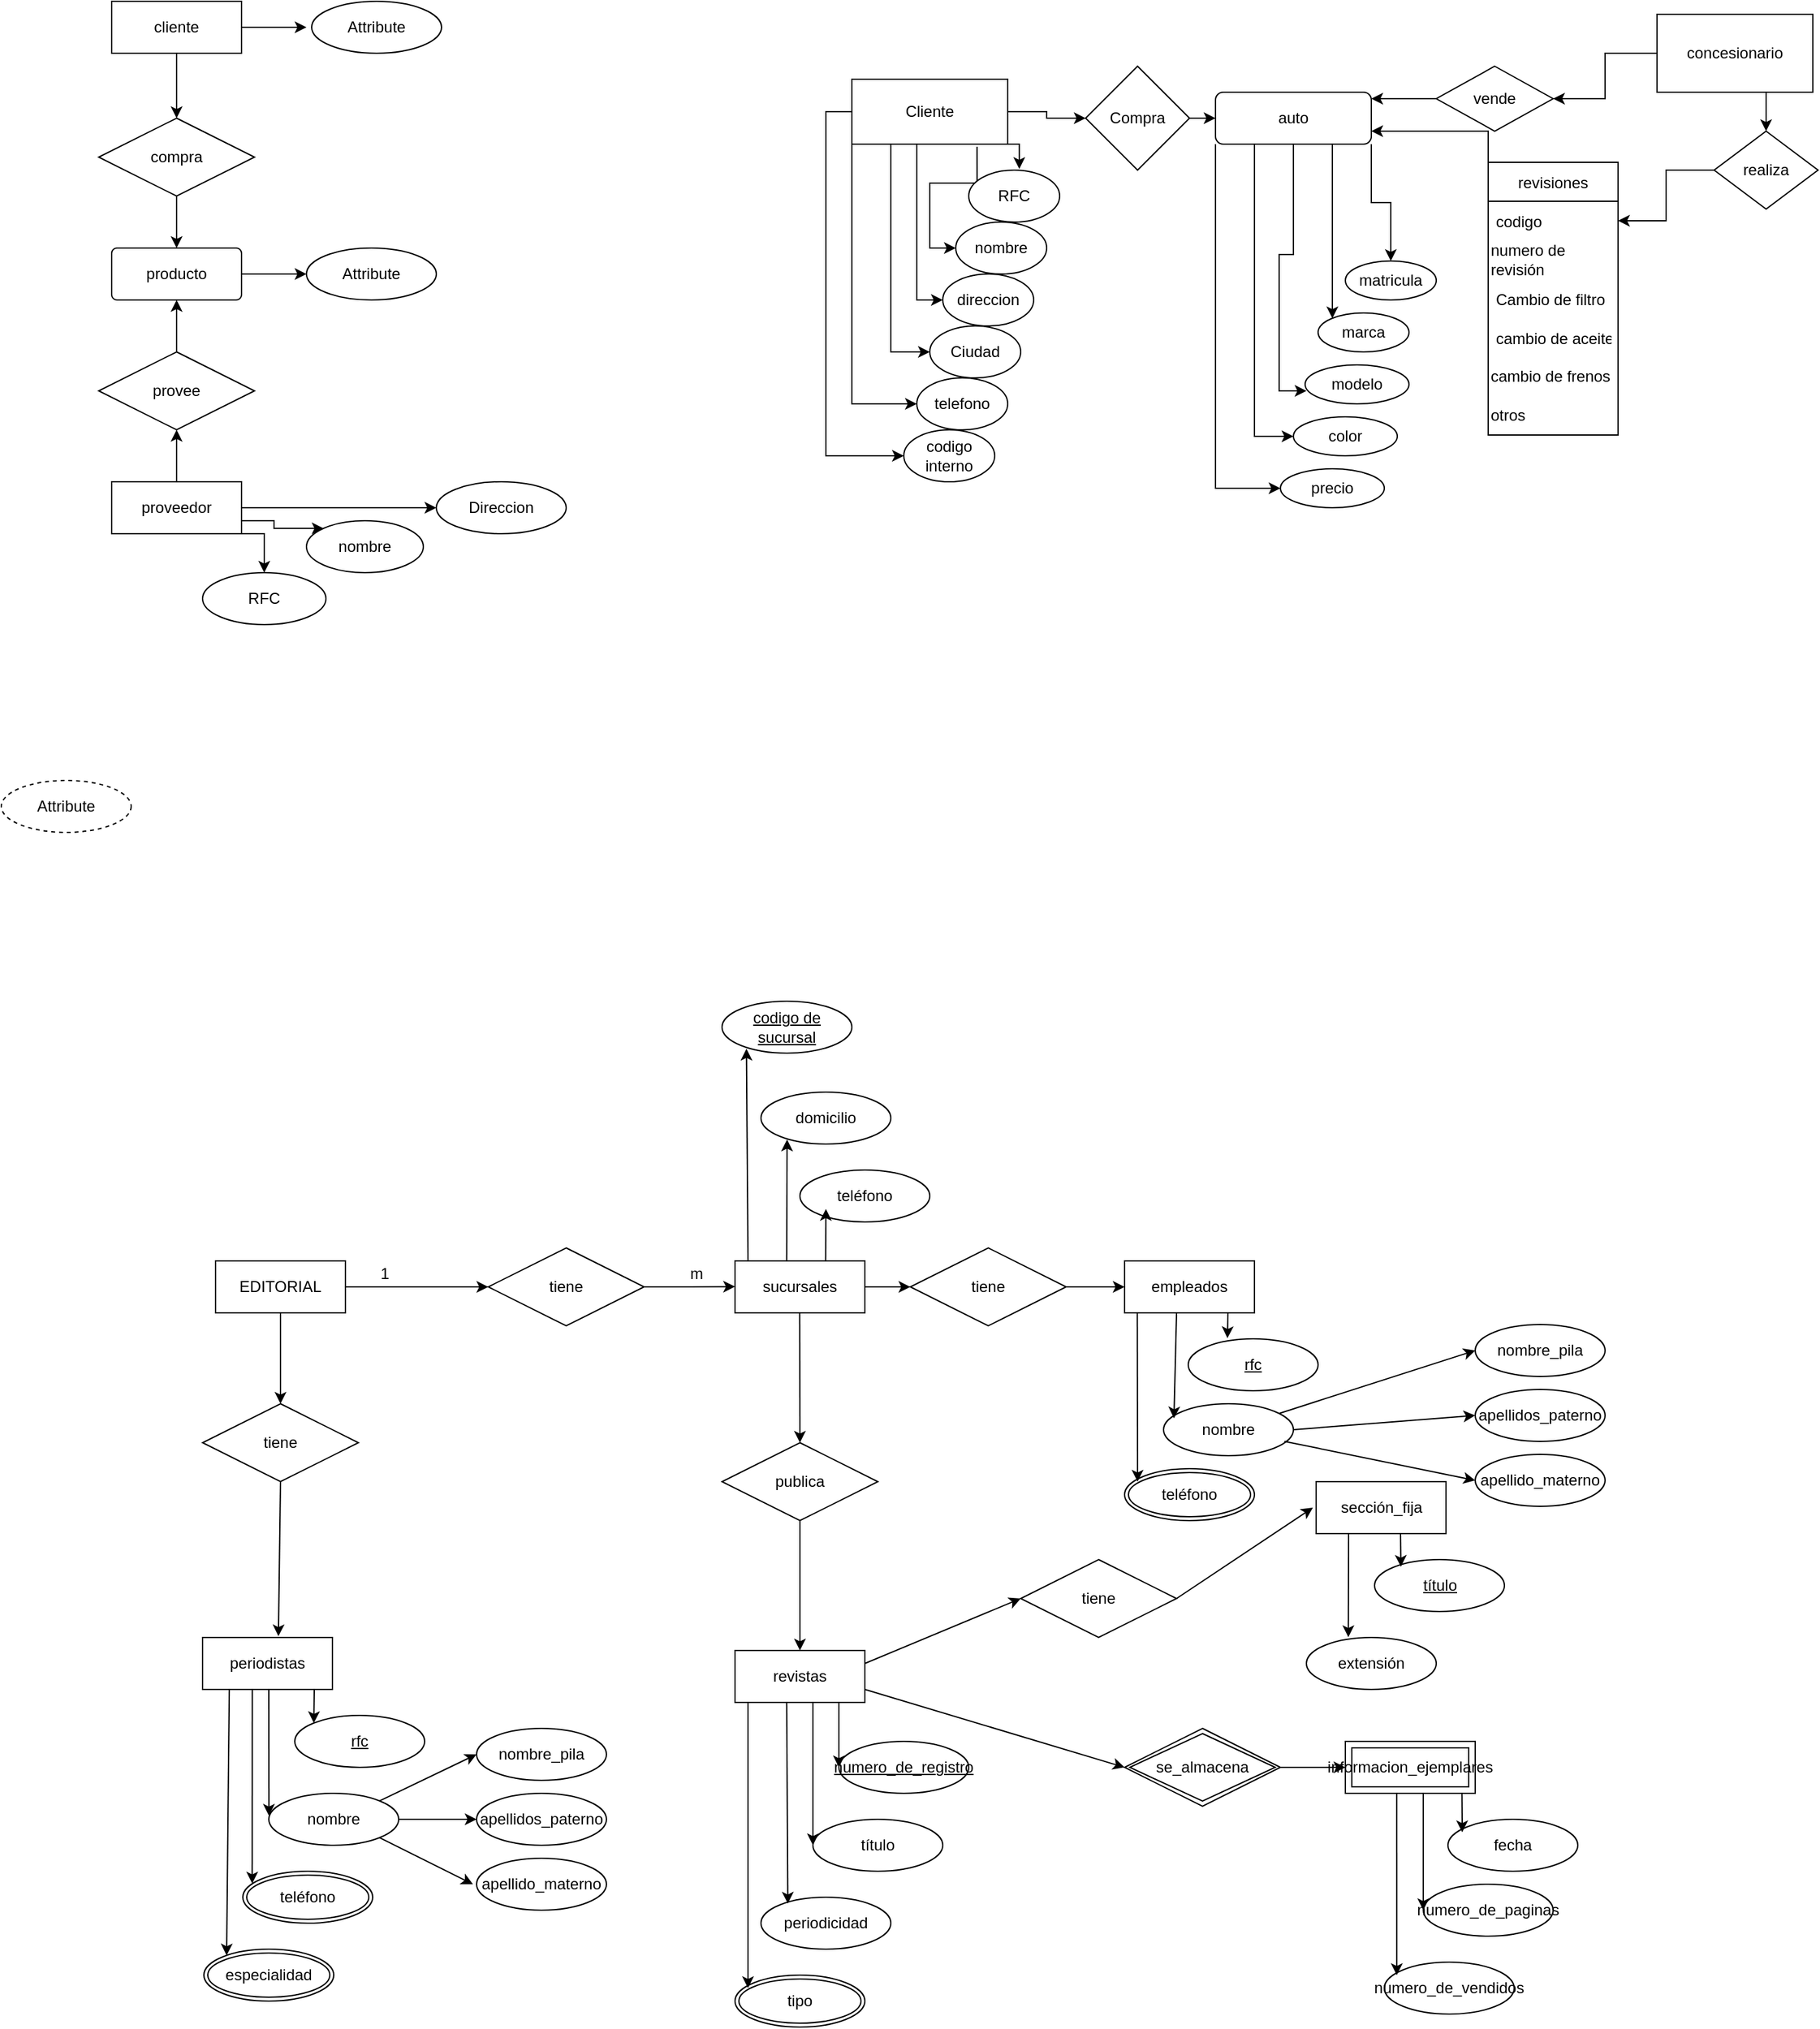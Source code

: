 <mxfile version="20.5.1" type="github">
  <diagram id="qlSu_hCytlXmXeY36GiM" name="Página-1">
    <mxGraphModel dx="3443" dy="1570" grid="1" gridSize="10" guides="1" tooltips="1" connect="1" arrows="1" fold="1" page="1" pageScale="1" pageWidth="827" pageHeight="1169" math="0" shadow="0">
      <root>
        <mxCell id="0" />
        <mxCell id="1" parent="0" />
        <mxCell id="x2QwnfS2ca_xo_bsKNTp-10" style="edgeStyle=orthogonalEdgeStyle;rounded=0;orthogonalLoop=1;jettySize=auto;html=1;exitX=0.5;exitY=1;exitDx=0;exitDy=0;entryX=0.5;entryY=0;entryDx=0;entryDy=0;" parent="1" source="x2QwnfS2ca_xo_bsKNTp-1" target="x2QwnfS2ca_xo_bsKNTp-2" edge="1">
          <mxGeometry relative="1" as="geometry" />
        </mxCell>
        <mxCell id="x2QwnfS2ca_xo_bsKNTp-17" value="" style="edgeStyle=orthogonalEdgeStyle;rounded=0;orthogonalLoop=1;jettySize=auto;html=1;" parent="1" source="x2QwnfS2ca_xo_bsKNTp-1" edge="1">
          <mxGeometry relative="1" as="geometry">
            <mxPoint x="-660" y="30" as="targetPoint" />
          </mxGeometry>
        </mxCell>
        <mxCell id="x2QwnfS2ca_xo_bsKNTp-1" value="cliente" style="whiteSpace=wrap;html=1;align=center;" parent="1" vertex="1">
          <mxGeometry x="-810" y="10" width="100" height="40" as="geometry" />
        </mxCell>
        <mxCell id="x2QwnfS2ca_xo_bsKNTp-6" style="edgeStyle=orthogonalEdgeStyle;rounded=0;orthogonalLoop=1;jettySize=auto;html=1;exitX=0.5;exitY=1;exitDx=0;exitDy=0;" parent="1" source="x2QwnfS2ca_xo_bsKNTp-2" target="x2QwnfS2ca_xo_bsKNTp-5" edge="1">
          <mxGeometry relative="1" as="geometry" />
        </mxCell>
        <mxCell id="x2QwnfS2ca_xo_bsKNTp-2" value="compra" style="shape=rhombus;perimeter=rhombusPerimeter;whiteSpace=wrap;html=1;align=center;" parent="1" vertex="1">
          <mxGeometry x="-820" y="100" width="120" height="60" as="geometry" />
        </mxCell>
        <mxCell id="x2QwnfS2ca_xo_bsKNTp-4" value="Attribute" style="ellipse;whiteSpace=wrap;html=1;align=center;" parent="1" vertex="1">
          <mxGeometry x="-660" y="200" width="100" height="40" as="geometry" />
        </mxCell>
        <mxCell id="x2QwnfS2ca_xo_bsKNTp-8" style="edgeStyle=orthogonalEdgeStyle;rounded=0;orthogonalLoop=1;jettySize=auto;html=1;" parent="1" source="x2QwnfS2ca_xo_bsKNTp-5" target="x2QwnfS2ca_xo_bsKNTp-4" edge="1">
          <mxGeometry relative="1" as="geometry" />
        </mxCell>
        <mxCell id="x2QwnfS2ca_xo_bsKNTp-5" value="producto" style="rounded=1;arcSize=10;whiteSpace=wrap;html=1;align=center;" parent="1" vertex="1">
          <mxGeometry x="-810" y="200" width="100" height="40" as="geometry" />
        </mxCell>
        <mxCell id="x2QwnfS2ca_xo_bsKNTp-18" value="" style="edgeStyle=orthogonalEdgeStyle;rounded=0;orthogonalLoop=1;jettySize=auto;html=1;" parent="1" source="x2QwnfS2ca_xo_bsKNTp-12" target="x2QwnfS2ca_xo_bsKNTp-15" edge="1">
          <mxGeometry relative="1" as="geometry" />
        </mxCell>
        <mxCell id="Csu2EXhS7KZmmG47xOdv-5" value="" style="edgeStyle=orthogonalEdgeStyle;rounded=0;orthogonalLoop=1;jettySize=auto;html=1;" parent="1" source="x2QwnfS2ca_xo_bsKNTp-12" target="x2QwnfS2ca_xo_bsKNTp-23" edge="1">
          <mxGeometry relative="1" as="geometry" />
        </mxCell>
        <mxCell id="Csu2EXhS7KZmmG47xOdv-7" style="edgeStyle=orthogonalEdgeStyle;rounded=0;orthogonalLoop=1;jettySize=auto;html=1;exitX=1;exitY=0.75;exitDx=0;exitDy=0;entryX=0;entryY=0;entryDx=0;entryDy=0;" parent="1" source="x2QwnfS2ca_xo_bsKNTp-12" target="Csu2EXhS7KZmmG47xOdv-1" edge="1">
          <mxGeometry relative="1" as="geometry" />
        </mxCell>
        <mxCell id="Csu2EXhS7KZmmG47xOdv-8" style="edgeStyle=orthogonalEdgeStyle;rounded=0;orthogonalLoop=1;jettySize=auto;html=1;exitX=1;exitY=1;exitDx=0;exitDy=0;entryX=0.5;entryY=0;entryDx=0;entryDy=0;" parent="1" source="x2QwnfS2ca_xo_bsKNTp-12" target="Csu2EXhS7KZmmG47xOdv-2" edge="1">
          <mxGeometry relative="1" as="geometry" />
        </mxCell>
        <mxCell id="x2QwnfS2ca_xo_bsKNTp-12" value="proveedor" style="whiteSpace=wrap;html=1;align=center;" parent="1" vertex="1">
          <mxGeometry x="-810" y="380" width="100" height="40" as="geometry" />
        </mxCell>
        <mxCell id="x2QwnfS2ca_xo_bsKNTp-25" value="" style="edgeStyle=orthogonalEdgeStyle;rounded=0;orthogonalLoop=1;jettySize=auto;html=1;" parent="1" source="x2QwnfS2ca_xo_bsKNTp-15" target="x2QwnfS2ca_xo_bsKNTp-5" edge="1">
          <mxGeometry relative="1" as="geometry" />
        </mxCell>
        <mxCell id="x2QwnfS2ca_xo_bsKNTp-15" value="provee" style="shape=rhombus;perimeter=rhombusPerimeter;whiteSpace=wrap;html=1;align=center;" parent="1" vertex="1">
          <mxGeometry x="-820" y="280" width="120" height="60" as="geometry" />
        </mxCell>
        <mxCell id="x2QwnfS2ca_xo_bsKNTp-21" value="Attribute" style="ellipse;whiteSpace=wrap;html=1;align=center;" parent="1" vertex="1">
          <mxGeometry x="-656" y="10" width="100" height="40" as="geometry" />
        </mxCell>
        <mxCell id="x2QwnfS2ca_xo_bsKNTp-23" value="&lt;font style=&quot;vertical-align: inherit;&quot;&gt;&lt;font style=&quot;vertical-align: inherit;&quot;&gt;Direccion&lt;br&gt;&lt;/font&gt;&lt;/font&gt;" style="ellipse;whiteSpace=wrap;html=1;align=center;" parent="1" vertex="1">
          <mxGeometry x="-560" y="380" width="100" height="40" as="geometry" />
        </mxCell>
        <mxCell id="Csu2EXhS7KZmmG47xOdv-1" value="&lt;font style=&quot;vertical-align: inherit;&quot;&gt;&lt;font style=&quot;vertical-align: inherit;&quot;&gt;&lt;font style=&quot;vertical-align: inherit;&quot;&gt;&lt;font style=&quot;vertical-align: inherit;&quot;&gt;nombre&lt;/font&gt;&lt;/font&gt;&lt;br&gt;&lt;/font&gt;&lt;/font&gt;" style="ellipse;whiteSpace=wrap;html=1;" parent="1" vertex="1">
          <mxGeometry x="-660" y="410" width="90" height="40" as="geometry" />
        </mxCell>
        <mxCell id="Csu2EXhS7KZmmG47xOdv-2" value="&lt;font style=&quot;vertical-align: inherit;&quot;&gt;&lt;font style=&quot;vertical-align: inherit;&quot;&gt;&lt;font style=&quot;vertical-align: inherit;&quot;&gt;&lt;font style=&quot;vertical-align: inherit;&quot;&gt;RFC&lt;/font&gt;&lt;/font&gt;&lt;br&gt;&lt;/font&gt;&lt;/font&gt;" style="ellipse;whiteSpace=wrap;html=1;" parent="1" vertex="1">
          <mxGeometry x="-740" y="450" width="95" height="40" as="geometry" />
        </mxCell>
        <mxCell id="mb-6NxvzqfsHTubnPMPA-1" style="edgeStyle=orthogonalEdgeStyle;rounded=0;orthogonalLoop=1;jettySize=auto;html=1;exitX=1;exitY=1;exitDx=0;exitDy=0;" edge="1" parent="1" source="Csu2EXhS7KZmmG47xOdv-10" target="Csu2EXhS7KZmmG47xOdv-59">
          <mxGeometry relative="1" as="geometry" />
        </mxCell>
        <mxCell id="mb-6NxvzqfsHTubnPMPA-2" style="edgeStyle=orthogonalEdgeStyle;rounded=0;orthogonalLoop=1;jettySize=auto;html=1;exitX=0.75;exitY=1;exitDx=0;exitDy=0;" edge="1" parent="1" source="Csu2EXhS7KZmmG47xOdv-10" target="Csu2EXhS7KZmmG47xOdv-50">
          <mxGeometry relative="1" as="geometry">
            <Array as="points">
              <mxPoint x="130" y="220" />
              <mxPoint x="130" y="220" />
            </Array>
          </mxGeometry>
        </mxCell>
        <mxCell id="mb-6NxvzqfsHTubnPMPA-3" style="edgeStyle=orthogonalEdgeStyle;rounded=0;orthogonalLoop=1;jettySize=auto;html=1;exitX=0.5;exitY=1;exitDx=0;exitDy=0;entryX=0.013;entryY=0.667;entryDx=0;entryDy=0;entryPerimeter=0;" edge="1" parent="1" source="Csu2EXhS7KZmmG47xOdv-10" target="Csu2EXhS7KZmmG47xOdv-62">
          <mxGeometry relative="1" as="geometry" />
        </mxCell>
        <mxCell id="mb-6NxvzqfsHTubnPMPA-4" style="edgeStyle=orthogonalEdgeStyle;rounded=0;orthogonalLoop=1;jettySize=auto;html=1;exitX=0.25;exitY=1;exitDx=0;exitDy=0;entryX=0;entryY=0.5;entryDx=0;entryDy=0;" edge="1" parent="1" source="Csu2EXhS7KZmmG47xOdv-10" target="Csu2EXhS7KZmmG47xOdv-61">
          <mxGeometry relative="1" as="geometry" />
        </mxCell>
        <mxCell id="mb-6NxvzqfsHTubnPMPA-5" style="edgeStyle=orthogonalEdgeStyle;rounded=0;orthogonalLoop=1;jettySize=auto;html=1;exitX=0;exitY=1;exitDx=0;exitDy=0;entryX=0;entryY=0.5;entryDx=0;entryDy=0;" edge="1" parent="1" source="Csu2EXhS7KZmmG47xOdv-10" target="Csu2EXhS7KZmmG47xOdv-60">
          <mxGeometry relative="1" as="geometry" />
        </mxCell>
        <mxCell id="Csu2EXhS7KZmmG47xOdv-10" value="&lt;font style=&quot;vertical-align: inherit;&quot;&gt;&lt;font style=&quot;vertical-align: inherit;&quot;&gt;auto&lt;/font&gt;&lt;/font&gt;" style="rounded=1;whiteSpace=wrap;html=1;" parent="1" vertex="1">
          <mxGeometry x="40" y="80" width="120" height="40" as="geometry" />
        </mxCell>
        <mxCell id="Csu2EXhS7KZmmG47xOdv-27" value="" style="edgeStyle=orthogonalEdgeStyle;rounded=0;orthogonalLoop=1;jettySize=auto;html=1;" parent="1" source="Csu2EXhS7KZmmG47xOdv-11" target="Csu2EXhS7KZmmG47xOdv-13" edge="1">
          <mxGeometry relative="1" as="geometry" />
        </mxCell>
        <mxCell id="Csu2EXhS7KZmmG47xOdv-44" style="edgeStyle=orthogonalEdgeStyle;rounded=0;orthogonalLoop=1;jettySize=auto;html=1;exitX=1;exitY=1;exitDx=0;exitDy=0;entryX=0.556;entryY=-0.022;entryDx=0;entryDy=0;entryPerimeter=0;" parent="1" source="Csu2EXhS7KZmmG47xOdv-11" target="Csu2EXhS7KZmmG47xOdv-35" edge="1">
          <mxGeometry relative="1" as="geometry" />
        </mxCell>
        <mxCell id="Csu2EXhS7KZmmG47xOdv-45" style="edgeStyle=orthogonalEdgeStyle;rounded=0;orthogonalLoop=1;jettySize=auto;html=1;entryX=0;entryY=0.5;entryDx=0;entryDy=0;exitX=0.803;exitY=1.041;exitDx=0;exitDy=0;exitPerimeter=0;" parent="1" source="Csu2EXhS7KZmmG47xOdv-11" target="Csu2EXhS7KZmmG47xOdv-30" edge="1">
          <mxGeometry relative="1" as="geometry" />
        </mxCell>
        <mxCell id="Csu2EXhS7KZmmG47xOdv-46" style="edgeStyle=orthogonalEdgeStyle;rounded=0;orthogonalLoop=1;jettySize=auto;html=1;exitX=0.5;exitY=1;exitDx=0;exitDy=0;entryX=0;entryY=0.5;entryDx=0;entryDy=0;" parent="1" source="Csu2EXhS7KZmmG47xOdv-11" target="Csu2EXhS7KZmmG47xOdv-34" edge="1">
          <mxGeometry relative="1" as="geometry">
            <Array as="points">
              <mxPoint x="-190" y="120" />
              <mxPoint x="-190" y="240" />
            </Array>
          </mxGeometry>
        </mxCell>
        <mxCell id="Csu2EXhS7KZmmG47xOdv-47" style="edgeStyle=orthogonalEdgeStyle;rounded=0;orthogonalLoop=1;jettySize=auto;html=1;exitX=0.25;exitY=1;exitDx=0;exitDy=0;entryX=0;entryY=0.5;entryDx=0;entryDy=0;" parent="1" source="Csu2EXhS7KZmmG47xOdv-11" target="Csu2EXhS7KZmmG47xOdv-33" edge="1">
          <mxGeometry relative="1" as="geometry" />
        </mxCell>
        <mxCell id="Csu2EXhS7KZmmG47xOdv-48" style="edgeStyle=orthogonalEdgeStyle;rounded=0;orthogonalLoop=1;jettySize=auto;html=1;exitX=0;exitY=1;exitDx=0;exitDy=0;entryX=0;entryY=0.5;entryDx=0;entryDy=0;" parent="1" source="Csu2EXhS7KZmmG47xOdv-11" target="Csu2EXhS7KZmmG47xOdv-32" edge="1">
          <mxGeometry relative="1" as="geometry" />
        </mxCell>
        <mxCell id="Csu2EXhS7KZmmG47xOdv-49" style="edgeStyle=orthogonalEdgeStyle;rounded=0;orthogonalLoop=1;jettySize=auto;html=1;exitX=0;exitY=0.5;exitDx=0;exitDy=0;entryX=0;entryY=0.5;entryDx=0;entryDy=0;" parent="1" source="Csu2EXhS7KZmmG47xOdv-11" target="Csu2EXhS7KZmmG47xOdv-31" edge="1">
          <mxGeometry relative="1" as="geometry" />
        </mxCell>
        <mxCell id="Csu2EXhS7KZmmG47xOdv-11" value="&lt;font style=&quot;vertical-align: inherit;&quot;&gt;&lt;font style=&quot;vertical-align: inherit;&quot;&gt;Cliente&lt;/font&gt;&lt;/font&gt;" style="rounded=0;whiteSpace=wrap;html=1;" parent="1" vertex="1">
          <mxGeometry x="-240" y="70" width="120" height="50" as="geometry" />
        </mxCell>
        <mxCell id="Csu2EXhS7KZmmG47xOdv-18" style="edgeStyle=orthogonalEdgeStyle;rounded=0;orthogonalLoop=1;jettySize=auto;html=1;exitX=0;exitY=0;exitDx=0;exitDy=0;entryX=1;entryY=0.5;entryDx=0;entryDy=0;" parent="1" source="Csu2EXhS7KZmmG47xOdv-12" target="Csu2EXhS7KZmmG47xOdv-14" edge="1">
          <mxGeometry relative="1" as="geometry">
            <Array as="points">
              <mxPoint x="380" y="50" />
              <mxPoint x="340" y="50" />
              <mxPoint x="340" y="85" />
            </Array>
          </mxGeometry>
        </mxCell>
        <mxCell id="mb-6NxvzqfsHTubnPMPA-22" style="edgeStyle=orthogonalEdgeStyle;rounded=0;orthogonalLoop=1;jettySize=auto;html=1;exitX=0.75;exitY=1;exitDx=0;exitDy=0;entryX=0.5;entryY=0;entryDx=0;entryDy=0;" edge="1" parent="1" source="Csu2EXhS7KZmmG47xOdv-12" target="Csu2EXhS7KZmmG47xOdv-15">
          <mxGeometry relative="1" as="geometry" />
        </mxCell>
        <mxCell id="Csu2EXhS7KZmmG47xOdv-12" value="&lt;font style=&quot;vertical-align: inherit;&quot;&gt;&lt;font style=&quot;vertical-align: inherit;&quot;&gt;concesionario&lt;/font&gt;&lt;/font&gt;" style="rounded=0;whiteSpace=wrap;html=1;" parent="1" vertex="1">
          <mxGeometry x="380" y="20" width="120" height="60" as="geometry" />
        </mxCell>
        <mxCell id="Csu2EXhS7KZmmG47xOdv-28" value="" style="edgeStyle=orthogonalEdgeStyle;rounded=0;orthogonalLoop=1;jettySize=auto;html=1;" parent="1" source="Csu2EXhS7KZmmG47xOdv-13" target="Csu2EXhS7KZmmG47xOdv-10" edge="1">
          <mxGeometry relative="1" as="geometry" />
        </mxCell>
        <mxCell id="Csu2EXhS7KZmmG47xOdv-13" value="&lt;font style=&quot;vertical-align: inherit;&quot;&gt;&lt;font style=&quot;vertical-align: inherit;&quot;&gt;Compra&lt;/font&gt;&lt;/font&gt;" style="rhombus;whiteSpace=wrap;html=1;" parent="1" vertex="1">
          <mxGeometry x="-60" y="60" width="80" height="80" as="geometry" />
        </mxCell>
        <mxCell id="Csu2EXhS7KZmmG47xOdv-21" style="edgeStyle=orthogonalEdgeStyle;rounded=0;orthogonalLoop=1;jettySize=auto;html=1;exitX=0;exitY=0.5;exitDx=0;exitDy=0;" parent="1" source="Csu2EXhS7KZmmG47xOdv-14" target="Csu2EXhS7KZmmG47xOdv-10" edge="1">
          <mxGeometry relative="1" as="geometry">
            <Array as="points">
              <mxPoint x="180" y="85" />
              <mxPoint x="180" y="85" />
            </Array>
          </mxGeometry>
        </mxCell>
        <mxCell id="Csu2EXhS7KZmmG47xOdv-14" value="&lt;font style=&quot;vertical-align: inherit;&quot;&gt;&lt;font style=&quot;vertical-align: inherit;&quot;&gt;vende&lt;/font&gt;&lt;/font&gt;" style="rhombus;whiteSpace=wrap;html=1;" parent="1" vertex="1">
          <mxGeometry x="210" y="60" width="90" height="50" as="geometry" />
        </mxCell>
        <mxCell id="mb-6NxvzqfsHTubnPMPA-31" value="" style="edgeStyle=orthogonalEdgeStyle;rounded=0;orthogonalLoop=1;jettySize=auto;html=1;" edge="1" parent="1" source="Csu2EXhS7KZmmG47xOdv-15" target="mb-6NxvzqfsHTubnPMPA-19">
          <mxGeometry relative="1" as="geometry" />
        </mxCell>
        <mxCell id="Csu2EXhS7KZmmG47xOdv-15" value="&lt;font style=&quot;vertical-align: inherit;&quot;&gt;&lt;font style=&quot;vertical-align: inherit;&quot;&gt;realiza&lt;/font&gt;&lt;/font&gt;" style="rhombus;whiteSpace=wrap;html=1;" parent="1" vertex="1">
          <mxGeometry x="424" y="110" width="80" height="60" as="geometry" />
        </mxCell>
        <mxCell id="Csu2EXhS7KZmmG47xOdv-16" style="edgeStyle=orthogonalEdgeStyle;rounded=0;orthogonalLoop=1;jettySize=auto;html=1;exitX=0.5;exitY=1;exitDx=0;exitDy=0;" parent="1" source="Csu2EXhS7KZmmG47xOdv-15" target="Csu2EXhS7KZmmG47xOdv-15" edge="1">
          <mxGeometry relative="1" as="geometry" />
        </mxCell>
        <mxCell id="Csu2EXhS7KZmmG47xOdv-30" value="&lt;font style=&quot;vertical-align: inherit;&quot;&gt;&lt;font style=&quot;vertical-align: inherit;&quot;&gt;nombre&lt;/font&gt;&lt;/font&gt;" style="ellipse;whiteSpace=wrap;html=1;" parent="1" vertex="1">
          <mxGeometry x="-160" y="180" width="70" height="40" as="geometry" />
        </mxCell>
        <mxCell id="Csu2EXhS7KZmmG47xOdv-31" value="&lt;font style=&quot;vertical-align: inherit;&quot;&gt;&lt;font style=&quot;vertical-align: inherit;&quot;&gt;&lt;font style=&quot;vertical-align: inherit;&quot;&gt;&lt;font style=&quot;vertical-align: inherit;&quot;&gt;codigo interno&lt;/font&gt;&lt;/font&gt;&lt;/font&gt;&lt;/font&gt;" style="ellipse;whiteSpace=wrap;html=1;" parent="1" vertex="1">
          <mxGeometry x="-200" y="340" width="70" height="40" as="geometry" />
        </mxCell>
        <mxCell id="Csu2EXhS7KZmmG47xOdv-32" value="&lt;font style=&quot;vertical-align: inherit;&quot;&gt;&lt;font style=&quot;vertical-align: inherit;&quot;&gt;telefono&lt;/font&gt;&lt;/font&gt;" style="ellipse;whiteSpace=wrap;html=1;" parent="1" vertex="1">
          <mxGeometry x="-190" y="300" width="70" height="40" as="geometry" />
        </mxCell>
        <mxCell id="Csu2EXhS7KZmmG47xOdv-33" value="&lt;font style=&quot;vertical-align: inherit;&quot;&gt;&lt;font style=&quot;vertical-align: inherit;&quot;&gt;Ciudad&lt;/font&gt;&lt;/font&gt;" style="ellipse;whiteSpace=wrap;html=1;" parent="1" vertex="1">
          <mxGeometry x="-180" y="260" width="70" height="40" as="geometry" />
        </mxCell>
        <mxCell id="Csu2EXhS7KZmmG47xOdv-34" value="&lt;font style=&quot;vertical-align: inherit;&quot;&gt;&lt;font style=&quot;vertical-align: inherit;&quot;&gt;direccion&lt;/font&gt;&lt;/font&gt;" style="ellipse;whiteSpace=wrap;html=1;" parent="1" vertex="1">
          <mxGeometry x="-170" y="220" width="70" height="40" as="geometry" />
        </mxCell>
        <mxCell id="Csu2EXhS7KZmmG47xOdv-35" value="&lt;font style=&quot;vertical-align: inherit;&quot;&gt;&lt;font style=&quot;vertical-align: inherit;&quot;&gt;RFC&lt;/font&gt;&lt;/font&gt;" style="ellipse;whiteSpace=wrap;html=1;" parent="1" vertex="1">
          <mxGeometry x="-150" y="140" width="70" height="40" as="geometry" />
        </mxCell>
        <mxCell id="Csu2EXhS7KZmmG47xOdv-50" value="&lt;font style=&quot;vertical-align: inherit;&quot;&gt;&lt;font style=&quot;vertical-align: inherit;&quot;&gt;marca&lt;/font&gt;&lt;/font&gt;" style="ellipse;whiteSpace=wrap;html=1;rounded=1;" parent="1" vertex="1">
          <mxGeometry x="119" y="250" width="70" height="30" as="geometry" />
        </mxCell>
        <mxCell id="Csu2EXhS7KZmmG47xOdv-59" value="matricula" style="ellipse;whiteSpace=wrap;html=1;" parent="1" vertex="1">
          <mxGeometry x="140" y="210" width="70" height="30" as="geometry" />
        </mxCell>
        <mxCell id="Csu2EXhS7KZmmG47xOdv-60" value="precio" style="ellipse;whiteSpace=wrap;html=1;" parent="1" vertex="1">
          <mxGeometry x="90" y="370" width="80" height="30" as="geometry" />
        </mxCell>
        <mxCell id="Csu2EXhS7KZmmG47xOdv-61" value="color" style="ellipse;whiteSpace=wrap;html=1;" parent="1" vertex="1">
          <mxGeometry x="100" y="330" width="80" height="30" as="geometry" />
        </mxCell>
        <mxCell id="Csu2EXhS7KZmmG47xOdv-62" value="&lt;font style=&quot;vertical-align: inherit;&quot;&gt;&lt;font style=&quot;vertical-align: inherit;&quot;&gt;modelo&lt;/font&gt;&lt;/font&gt;" style="ellipse;whiteSpace=wrap;html=1;" parent="1" vertex="1">
          <mxGeometry x="109" y="290" width="80" height="30" as="geometry" />
        </mxCell>
        <mxCell id="mb-6NxvzqfsHTubnPMPA-32" style="edgeStyle=orthogonalEdgeStyle;rounded=0;orthogonalLoop=1;jettySize=auto;html=1;exitX=0;exitY=0;exitDx=0;exitDy=0;entryX=1;entryY=0.75;entryDx=0;entryDy=0;" edge="1" parent="1" source="mb-6NxvzqfsHTubnPMPA-18" target="Csu2EXhS7KZmmG47xOdv-10">
          <mxGeometry relative="1" as="geometry" />
        </mxCell>
        <mxCell id="mb-6NxvzqfsHTubnPMPA-18" value="revisiones" style="swimlane;fontStyle=0;childLayout=stackLayout;horizontal=1;startSize=30;horizontalStack=0;resizeParent=1;resizeParentMax=0;resizeLast=0;collapsible=1;marginBottom=0;" vertex="1" parent="1">
          <mxGeometry x="250" y="134" width="100" height="210" as="geometry" />
        </mxCell>
        <mxCell id="mb-6NxvzqfsHTubnPMPA-19" value="codigo" style="text;strokeColor=none;fillColor=none;align=left;verticalAlign=middle;spacingLeft=4;spacingRight=4;overflow=hidden;points=[[0,0.5],[1,0.5]];portConstraint=eastwest;rotatable=0;" vertex="1" parent="mb-6NxvzqfsHTubnPMPA-18">
          <mxGeometry y="30" width="100" height="30" as="geometry" />
        </mxCell>
        <mxCell id="mb-6NxvzqfsHTubnPMPA-33" value="numero de revisión" style="text;html=1;strokeColor=none;fillColor=none;align=left;verticalAlign=middle;whiteSpace=wrap;rounded=0;" vertex="1" parent="mb-6NxvzqfsHTubnPMPA-18">
          <mxGeometry y="60" width="100" height="30" as="geometry" />
        </mxCell>
        <mxCell id="mb-6NxvzqfsHTubnPMPA-20" value="Cambio de filtro" style="text;strokeColor=none;fillColor=none;align=left;verticalAlign=middle;spacingLeft=4;spacingRight=4;overflow=hidden;points=[[0,0.5],[1,0.5]];portConstraint=eastwest;rotatable=0;" vertex="1" parent="mb-6NxvzqfsHTubnPMPA-18">
          <mxGeometry y="90" width="100" height="30" as="geometry" />
        </mxCell>
        <mxCell id="mb-6NxvzqfsHTubnPMPA-21" value="cambio de aceite" style="text;strokeColor=none;fillColor=none;align=left;verticalAlign=middle;spacingLeft=4;spacingRight=4;overflow=hidden;points=[[0,0.5],[1,0.5]];portConstraint=eastwest;rotatable=0;" vertex="1" parent="mb-6NxvzqfsHTubnPMPA-18">
          <mxGeometry y="120" width="100" height="30" as="geometry" />
        </mxCell>
        <mxCell id="mb-6NxvzqfsHTubnPMPA-23" value="cambio de frenos" style="text;html=1;strokeColor=none;fillColor=none;align=left;verticalAlign=middle;whiteSpace=wrap;rounded=0;" vertex="1" parent="mb-6NxvzqfsHTubnPMPA-18">
          <mxGeometry y="150" width="100" height="30" as="geometry" />
        </mxCell>
        <mxCell id="mb-6NxvzqfsHTubnPMPA-24" value="otros" style="text;html=1;strokeColor=none;fillColor=none;align=left;verticalAlign=middle;whiteSpace=wrap;rounded=0;" vertex="1" parent="mb-6NxvzqfsHTubnPMPA-18">
          <mxGeometry y="180" width="100" height="30" as="geometry" />
        </mxCell>
        <mxCell id="mb-6NxvzqfsHTubnPMPA-59" value="" style="edgeStyle=orthogonalEdgeStyle;rounded=0;orthogonalLoop=1;jettySize=auto;html=1;" edge="1" parent="1" source="mb-6NxvzqfsHTubnPMPA-56">
          <mxGeometry relative="1" as="geometry">
            <mxPoint x="-520.0" y="1000" as="targetPoint" />
          </mxGeometry>
        </mxCell>
        <mxCell id="mb-6NxvzqfsHTubnPMPA-56" value="EDITORIAL" style="whiteSpace=wrap;html=1;align=center;" vertex="1" parent="1">
          <mxGeometry x="-730" y="980" width="100" height="40" as="geometry" />
        </mxCell>
        <mxCell id="mb-6NxvzqfsHTubnPMPA-60" value="" style="edgeStyle=orthogonalEdgeStyle;rounded=0;orthogonalLoop=1;jettySize=auto;html=1;exitX=1;exitY=0.5;exitDx=0;exitDy=0;" edge="1" parent="1" source="mb-6NxvzqfsHTubnPMPA-120">
          <mxGeometry relative="1" as="geometry">
            <mxPoint x="-360" y="999.78" as="sourcePoint" />
            <mxPoint x="-330" y="999.78" as="targetPoint" />
          </mxGeometry>
        </mxCell>
        <mxCell id="mb-6NxvzqfsHTubnPMPA-62" value="Attribute" style="ellipse;whiteSpace=wrap;html=1;align=center;dashed=1;" vertex="1" parent="1">
          <mxGeometry x="-895" y="610" width="100" height="40" as="geometry" />
        </mxCell>
        <mxCell id="mb-6NxvzqfsHTubnPMPA-68" value="numero_de_paginas" style="ellipse;whiteSpace=wrap;html=1;align=center;" vertex="1" parent="1">
          <mxGeometry x="200" y="1460" width="100" height="40" as="geometry" />
        </mxCell>
        <mxCell id="mb-6NxvzqfsHTubnPMPA-69" value="fecha" style="ellipse;whiteSpace=wrap;html=1;align=center;" vertex="1" parent="1">
          <mxGeometry x="219" y="1410" width="100" height="40" as="geometry" />
        </mxCell>
        <mxCell id="mb-6NxvzqfsHTubnPMPA-70" value="extensión" style="ellipse;whiteSpace=wrap;html=1;align=center;" vertex="1" parent="1">
          <mxGeometry x="110" y="1270" width="100" height="40" as="geometry" />
        </mxCell>
        <mxCell id="mb-6NxvzqfsHTubnPMPA-71" value="teléfono" style="ellipse;whiteSpace=wrap;html=1;align=center;" vertex="1" parent="1">
          <mxGeometry x="-280" y="910" width="100" height="40" as="geometry" />
        </mxCell>
        <mxCell id="mb-6NxvzqfsHTubnPMPA-72" value="domicilio" style="ellipse;whiteSpace=wrap;html=1;align=center;" vertex="1" parent="1">
          <mxGeometry x="-310" y="850" width="100" height="40" as="geometry" />
        </mxCell>
        <mxCell id="mb-6NxvzqfsHTubnPMPA-82" value="codigo de sucursal" style="ellipse;whiteSpace=wrap;html=1;align=center;fontStyle=4;" vertex="1" parent="1">
          <mxGeometry x="-340" y="780" width="100" height="40" as="geometry" />
        </mxCell>
        <mxCell id="mb-6NxvzqfsHTubnPMPA-86" value="periodicidad" style="ellipse;whiteSpace=wrap;html=1;align=center;" vertex="1" parent="1">
          <mxGeometry x="-310" y="1470" width="100" height="40" as="geometry" />
        </mxCell>
        <mxCell id="mb-6NxvzqfsHTubnPMPA-88" value="apellidos_paterno" style="ellipse;whiteSpace=wrap;html=1;align=center;" vertex="1" parent="1">
          <mxGeometry x="240" y="1079" width="100" height="40" as="geometry" />
        </mxCell>
        <mxCell id="mb-6NxvzqfsHTubnPMPA-89" value="nombre" style="ellipse;whiteSpace=wrap;html=1;align=center;" vertex="1" parent="1">
          <mxGeometry y="1090" width="100" height="40" as="geometry" />
        </mxCell>
        <mxCell id="mb-6NxvzqfsHTubnPMPA-90" value="rfc" style="ellipse;whiteSpace=wrap;html=1;align=center;fontStyle=4;" vertex="1" parent="1">
          <mxGeometry x="19" y="1040" width="100" height="40" as="geometry" />
        </mxCell>
        <mxCell id="mb-6NxvzqfsHTubnPMPA-156" value="" style="edgeStyle=orthogonalEdgeStyle;rounded=0;orthogonalLoop=1;jettySize=auto;html=1;" edge="1" parent="1" source="mb-6NxvzqfsHTubnPMPA-91" target="mb-6NxvzqfsHTubnPMPA-119">
          <mxGeometry relative="1" as="geometry" />
        </mxCell>
        <mxCell id="mb-6NxvzqfsHTubnPMPA-91" value="sucursales" style="whiteSpace=wrap;html=1;align=center;" vertex="1" parent="1">
          <mxGeometry x="-330" y="980" width="100" height="40" as="geometry" />
        </mxCell>
        <mxCell id="mb-6NxvzqfsHTubnPMPA-92" value="empleados" style="whiteSpace=wrap;html=1;align=center;" vertex="1" parent="1">
          <mxGeometry x="-30" y="980" width="100" height="40" as="geometry" />
        </mxCell>
        <mxCell id="mb-6NxvzqfsHTubnPMPA-93" value="revistas" style="whiteSpace=wrap;html=1;align=center;" vertex="1" parent="1">
          <mxGeometry x="-330" y="1280" width="100" height="40" as="geometry" />
        </mxCell>
        <mxCell id="mb-6NxvzqfsHTubnPMPA-94" value="nombre_pila" style="ellipse;whiteSpace=wrap;html=1;align=center;" vertex="1" parent="1">
          <mxGeometry x="240" y="1029" width="100" height="40" as="geometry" />
        </mxCell>
        <mxCell id="mb-6NxvzqfsHTubnPMPA-95" value="apellido_materno" style="ellipse;whiteSpace=wrap;html=1;align=center;" vertex="1" parent="1">
          <mxGeometry x="240" y="1129" width="100" height="40" as="geometry" />
        </mxCell>
        <mxCell id="mb-6NxvzqfsHTubnPMPA-98" value="título" style="ellipse;whiteSpace=wrap;html=1;align=center;" vertex="1" parent="1">
          <mxGeometry x="-270" y="1410" width="100" height="40" as="geometry" />
        </mxCell>
        <mxCell id="mb-6NxvzqfsHTubnPMPA-99" value="numero_de_registro" style="ellipse;whiteSpace=wrap;html=1;align=center;fontStyle=4;" vertex="1" parent="1">
          <mxGeometry x="-250" y="1350" width="100" height="40" as="geometry" />
        </mxCell>
        <mxCell id="mb-6NxvzqfsHTubnPMPA-100" value="tipo" style="ellipse;shape=doubleEllipse;margin=3;whiteSpace=wrap;html=1;align=center;" vertex="1" parent="1">
          <mxGeometry x="-330" y="1530" width="100" height="40" as="geometry" />
        </mxCell>
        <mxCell id="mb-6NxvzqfsHTubnPMPA-101" value="teléfono" style="ellipse;shape=doubleEllipse;margin=3;whiteSpace=wrap;html=1;align=center;" vertex="1" parent="1">
          <mxGeometry x="-30" y="1140" width="100" height="40" as="geometry" />
        </mxCell>
        <mxCell id="mb-6NxvzqfsHTubnPMPA-104" value="especialidad" style="ellipse;shape=doubleEllipse;margin=3;whiteSpace=wrap;html=1;align=center;" vertex="1" parent="1">
          <mxGeometry x="-739" y="1510" width="100" height="40" as="geometry" />
        </mxCell>
        <mxCell id="mb-6NxvzqfsHTubnPMPA-105" value="periodistas" style="whiteSpace=wrap;html=1;align=center;" vertex="1" parent="1">
          <mxGeometry x="-740" y="1270" width="100" height="40" as="geometry" />
        </mxCell>
        <mxCell id="mb-6NxvzqfsHTubnPMPA-107" value="apellidos_paterno" style="ellipse;whiteSpace=wrap;html=1;align=center;" vertex="1" parent="1">
          <mxGeometry x="-529" y="1390" width="100" height="40" as="geometry" />
        </mxCell>
        <mxCell id="mb-6NxvzqfsHTubnPMPA-108" value="nombre" style="ellipse;whiteSpace=wrap;html=1;align=center;" vertex="1" parent="1">
          <mxGeometry x="-689" y="1390" width="100" height="40" as="geometry" />
        </mxCell>
        <mxCell id="mb-6NxvzqfsHTubnPMPA-109" value="rfc" style="ellipse;whiteSpace=wrap;html=1;align=center;fontStyle=4;" vertex="1" parent="1">
          <mxGeometry x="-669" y="1330" width="100" height="40" as="geometry" />
        </mxCell>
        <mxCell id="mb-6NxvzqfsHTubnPMPA-111" value="nombre_pila" style="ellipse;whiteSpace=wrap;html=1;align=center;" vertex="1" parent="1">
          <mxGeometry x="-529" y="1340" width="100" height="40" as="geometry" />
        </mxCell>
        <mxCell id="mb-6NxvzqfsHTubnPMPA-112" value="apellido_materno" style="ellipse;whiteSpace=wrap;html=1;align=center;" vertex="1" parent="1">
          <mxGeometry x="-529" y="1440" width="100" height="40" as="geometry" />
        </mxCell>
        <mxCell id="mb-6NxvzqfsHTubnPMPA-113" value="teléfono" style="ellipse;shape=doubleEllipse;margin=3;whiteSpace=wrap;html=1;align=center;" vertex="1" parent="1">
          <mxGeometry x="-709" y="1450" width="100" height="40" as="geometry" />
        </mxCell>
        <mxCell id="mb-6NxvzqfsHTubnPMPA-115" value="sección_fija" style="whiteSpace=wrap;html=1;align=center;" vertex="1" parent="1">
          <mxGeometry x="117.5" y="1150" width="100" height="40" as="geometry" />
        </mxCell>
        <mxCell id="mb-6NxvzqfsHTubnPMPA-118" value="publica" style="shape=rhombus;perimeter=rhombusPerimeter;whiteSpace=wrap;html=1;align=center;" vertex="1" parent="1">
          <mxGeometry x="-340" y="1120" width="120" height="60" as="geometry" />
        </mxCell>
        <mxCell id="mb-6NxvzqfsHTubnPMPA-157" value="" style="edgeStyle=orthogonalEdgeStyle;rounded=0;orthogonalLoop=1;jettySize=auto;html=1;" edge="1" parent="1" source="mb-6NxvzqfsHTubnPMPA-119" target="mb-6NxvzqfsHTubnPMPA-92">
          <mxGeometry relative="1" as="geometry" />
        </mxCell>
        <mxCell id="mb-6NxvzqfsHTubnPMPA-119" value="tiene" style="shape=rhombus;perimeter=rhombusPerimeter;whiteSpace=wrap;html=1;align=center;" vertex="1" parent="1">
          <mxGeometry x="-195" y="970" width="120" height="60" as="geometry" />
        </mxCell>
        <mxCell id="mb-6NxvzqfsHTubnPMPA-120" value="tiene" style="shape=rhombus;perimeter=rhombusPerimeter;whiteSpace=wrap;html=1;align=center;" vertex="1" parent="1">
          <mxGeometry x="-520" y="970" width="120" height="60" as="geometry" />
        </mxCell>
        <mxCell id="mb-6NxvzqfsHTubnPMPA-121" value="informacion_ejemplares" style="shape=ext;margin=3;double=1;whiteSpace=wrap;html=1;align=center;" vertex="1" parent="1">
          <mxGeometry x="140" y="1350" width="100" height="40" as="geometry" />
        </mxCell>
        <mxCell id="mb-6NxvzqfsHTubnPMPA-122" value="numero_de_vendidos" style="ellipse;whiteSpace=wrap;html=1;align=center;" vertex="1" parent="1">
          <mxGeometry x="170" y="1520" width="100" height="40" as="geometry" />
        </mxCell>
        <mxCell id="mb-6NxvzqfsHTubnPMPA-124" value="título" style="ellipse;whiteSpace=wrap;html=1;align=center;fontStyle=4;" vertex="1" parent="1">
          <mxGeometry x="162.5" y="1210" width="100" height="40" as="geometry" />
        </mxCell>
        <mxCell id="mb-6NxvzqfsHTubnPMPA-128" value="" style="endArrow=classic;html=1;rounded=0;entryX=0;entryY=0;entryDx=0;entryDy=0;" edge="1" parent="1" target="mb-6NxvzqfsHTubnPMPA-109">
          <mxGeometry width="50" height="50" relative="1" as="geometry">
            <mxPoint x="-654" y="1310" as="sourcePoint" />
            <mxPoint x="-654" y="1400" as="targetPoint" />
          </mxGeometry>
        </mxCell>
        <mxCell id="mb-6NxvzqfsHTubnPMPA-129" value="" style="endArrow=classic;html=1;rounded=0;entryX=0.001;entryY=0.431;entryDx=0;entryDy=0;entryPerimeter=0;" edge="1" parent="1" target="mb-6NxvzqfsHTubnPMPA-108">
          <mxGeometry width="50" height="50" relative="1" as="geometry">
            <mxPoint x="-689" y="1310" as="sourcePoint" />
            <mxPoint x="-689" y="1400" as="targetPoint" />
          </mxGeometry>
        </mxCell>
        <mxCell id="mb-6NxvzqfsHTubnPMPA-130" value="" style="endArrow=classic;html=1;rounded=0;entryX=0.072;entryY=0.236;entryDx=0;entryDy=0;entryPerimeter=0;" edge="1" parent="1" target="mb-6NxvzqfsHTubnPMPA-113">
          <mxGeometry width="50" height="50" relative="1" as="geometry">
            <mxPoint x="-701.72" y="1310" as="sourcePoint" />
            <mxPoint x="-701.72" y="1400" as="targetPoint" />
          </mxGeometry>
        </mxCell>
        <mxCell id="mb-6NxvzqfsHTubnPMPA-131" value="" style="endArrow=classic;html=1;rounded=0;entryX=0.175;entryY=0.121;entryDx=0;entryDy=0;entryPerimeter=0;" edge="1" parent="1" target="mb-6NxvzqfsHTubnPMPA-104">
          <mxGeometry width="50" height="50" relative="1" as="geometry">
            <mxPoint x="-719.43" y="1310" as="sourcePoint" />
            <mxPoint x="-719.43" y="1400" as="targetPoint" />
          </mxGeometry>
        </mxCell>
        <mxCell id="mb-6NxvzqfsHTubnPMPA-132" value="" style="endArrow=classic;html=1;rounded=0;entryX=0;entryY=0.5;entryDx=0;entryDy=0;exitX=1;exitY=0;exitDx=0;exitDy=0;" edge="1" parent="1" source="mb-6NxvzqfsHTubnPMPA-108" target="mb-6NxvzqfsHTubnPMPA-111">
          <mxGeometry width="50" height="50" relative="1" as="geometry">
            <mxPoint x="-589" y="1410" as="sourcePoint" />
            <mxPoint x="-589" y="1500" as="targetPoint" />
          </mxGeometry>
        </mxCell>
        <mxCell id="mb-6NxvzqfsHTubnPMPA-133" value="" style="endArrow=classic;html=1;rounded=0;entryX=0;entryY=0.5;entryDx=0;entryDy=0;" edge="1" parent="1" target="mb-6NxvzqfsHTubnPMPA-107">
          <mxGeometry width="50" height="50" relative="1" as="geometry">
            <mxPoint x="-589" y="1410" as="sourcePoint" />
            <mxPoint x="-589" y="1500" as="targetPoint" />
          </mxGeometry>
        </mxCell>
        <mxCell id="mb-6NxvzqfsHTubnPMPA-134" value="" style="endArrow=classic;html=1;rounded=0;entryX=-0.028;entryY=0.501;entryDx=0;entryDy=0;entryPerimeter=0;exitX=1;exitY=1;exitDx=0;exitDy=0;" edge="1" parent="1" source="mb-6NxvzqfsHTubnPMPA-108" target="mb-6NxvzqfsHTubnPMPA-112">
          <mxGeometry width="50" height="50" relative="1" as="geometry">
            <mxPoint x="-589" y="1410" as="sourcePoint" />
            <mxPoint x="-589" y="1500" as="targetPoint" />
          </mxGeometry>
        </mxCell>
        <mxCell id="mb-6NxvzqfsHTubnPMPA-135" value="" style="endArrow=classic;html=1;rounded=0;entryX=0.5;entryY=0;entryDx=0;entryDy=0;" edge="1" parent="1" target="mb-6NxvzqfsHTubnPMPA-118">
          <mxGeometry width="50" height="50" relative="1" as="geometry">
            <mxPoint x="-280.22" y="1020" as="sourcePoint" />
            <mxPoint x="-280.22" y="1110" as="targetPoint" />
          </mxGeometry>
        </mxCell>
        <mxCell id="mb-6NxvzqfsHTubnPMPA-136" value="" style="endArrow=classic;html=1;rounded=0;" edge="1" parent="1">
          <mxGeometry width="50" height="50" relative="1" as="geometry">
            <mxPoint x="-320" y="1320" as="sourcePoint" />
            <mxPoint x="-320" y="1540" as="targetPoint" />
          </mxGeometry>
        </mxCell>
        <mxCell id="mb-6NxvzqfsHTubnPMPA-137" value="" style="endArrow=classic;html=1;rounded=0;entryX=0.207;entryY=0.123;entryDx=0;entryDy=0;entryPerimeter=0;" edge="1" parent="1" target="mb-6NxvzqfsHTubnPMPA-86">
          <mxGeometry width="50" height="50" relative="1" as="geometry">
            <mxPoint x="-290.22" y="1320" as="sourcePoint" />
            <mxPoint x="-290" y="1470" as="targetPoint" />
          </mxGeometry>
        </mxCell>
        <mxCell id="mb-6NxvzqfsHTubnPMPA-138" value="" style="endArrow=classic;html=1;rounded=0;entryX=0;entryY=0.5;entryDx=0;entryDy=0;" edge="1" parent="1" target="mb-6NxvzqfsHTubnPMPA-98">
          <mxGeometry width="50" height="50" relative="1" as="geometry">
            <mxPoint x="-270" y="1320" as="sourcePoint" />
            <mxPoint x="-270" y="1410" as="targetPoint" />
          </mxGeometry>
        </mxCell>
        <mxCell id="mb-6NxvzqfsHTubnPMPA-139" value="" style="endArrow=classic;html=1;rounded=0;entryX=0;entryY=0.5;entryDx=0;entryDy=0;" edge="1" parent="1" target="mb-6NxvzqfsHTubnPMPA-99">
          <mxGeometry width="50" height="50" relative="1" as="geometry">
            <mxPoint x="-250" y="1320" as="sourcePoint" />
            <mxPoint x="-250" y="1410" as="targetPoint" />
          </mxGeometry>
        </mxCell>
        <mxCell id="mb-6NxvzqfsHTubnPMPA-141" value="" style="endArrow=classic;html=1;rounded=0;entryX=0.5;entryY=0;entryDx=0;entryDy=0;" edge="1" parent="1" target="mb-6NxvzqfsHTubnPMPA-93">
          <mxGeometry width="50" height="50" relative="1" as="geometry">
            <mxPoint x="-280" y="1180" as="sourcePoint" />
            <mxPoint x="-280" y="1270.0" as="targetPoint" />
          </mxGeometry>
        </mxCell>
        <mxCell id="mb-6NxvzqfsHTubnPMPA-142" value="" style="endArrow=classic;html=1;rounded=0;exitX=0.25;exitY=1;exitDx=0;exitDy=0;entryX=0.323;entryY=-0.007;entryDx=0;entryDy=0;entryPerimeter=0;" edge="1" parent="1" source="mb-6NxvzqfsHTubnPMPA-115" target="mb-6NxvzqfsHTubnPMPA-70">
          <mxGeometry width="50" height="50" relative="1" as="geometry">
            <mxPoint x="140" y="1220" as="sourcePoint" />
            <mxPoint x="140" y="1300" as="targetPoint" />
          </mxGeometry>
        </mxCell>
        <mxCell id="mb-6NxvzqfsHTubnPMPA-143" value="" style="endArrow=classic;html=1;rounded=0;entryX=0.203;entryY=0.139;entryDx=0;entryDy=0;entryPerimeter=0;" edge="1" parent="1" target="mb-6NxvzqfsHTubnPMPA-124">
          <mxGeometry width="50" height="50" relative="1" as="geometry">
            <mxPoint x="182.5" y="1190" as="sourcePoint" />
            <mxPoint x="182.5" y="1210" as="targetPoint" />
          </mxGeometry>
        </mxCell>
        <mxCell id="mb-6NxvzqfsHTubnPMPA-144" value="" style="endArrow=classic;html=1;rounded=0;entryX=0.096;entryY=0.25;entryDx=0;entryDy=0;entryPerimeter=0;" edge="1" parent="1" target="mb-6NxvzqfsHTubnPMPA-122">
          <mxGeometry width="50" height="50" relative="1" as="geometry">
            <mxPoint x="179.57" y="1390" as="sourcePoint" />
            <mxPoint x="179.57" y="1480" as="targetPoint" />
          </mxGeometry>
        </mxCell>
        <mxCell id="mb-6NxvzqfsHTubnPMPA-145" value="" style="endArrow=classic;html=1;rounded=0;" edge="1" parent="1">
          <mxGeometry width="50" height="50" relative="1" as="geometry">
            <mxPoint x="200" y="1390" as="sourcePoint" />
            <mxPoint x="200" y="1480.0" as="targetPoint" />
          </mxGeometry>
        </mxCell>
        <mxCell id="mb-6NxvzqfsHTubnPMPA-146" value="" style="endArrow=classic;html=1;rounded=0;" edge="1" parent="1">
          <mxGeometry width="50" height="50" relative="1" as="geometry">
            <mxPoint x="229.78" y="1390" as="sourcePoint" />
            <mxPoint x="230" y="1420" as="targetPoint" />
          </mxGeometry>
        </mxCell>
        <mxCell id="mb-6NxvzqfsHTubnPMPA-148" value="" style="endArrow=classic;html=1;rounded=0;entryX=0.1;entryY=0.25;entryDx=0;entryDy=0;entryPerimeter=0;" edge="1" parent="1" target="mb-6NxvzqfsHTubnPMPA-101">
          <mxGeometry width="50" height="50" relative="1" as="geometry">
            <mxPoint x="-20.22" y="1020" as="sourcePoint" />
            <mxPoint x="-20.22" y="1110.0" as="targetPoint" />
          </mxGeometry>
        </mxCell>
        <mxCell id="mb-6NxvzqfsHTubnPMPA-149" value="" style="endArrow=classic;html=1;rounded=0;entryX=0.08;entryY=0.282;entryDx=0;entryDy=0;entryPerimeter=0;" edge="1" parent="1" target="mb-6NxvzqfsHTubnPMPA-89">
          <mxGeometry width="50" height="50" relative="1" as="geometry">
            <mxPoint x="10" y="1020" as="sourcePoint" />
            <mxPoint x="10" y="1070" as="targetPoint" />
          </mxGeometry>
        </mxCell>
        <mxCell id="mb-6NxvzqfsHTubnPMPA-150" value="" style="endArrow=classic;html=1;rounded=0;entryX=0.302;entryY=-0.013;entryDx=0;entryDy=0;entryPerimeter=0;" edge="1" parent="1" target="mb-6NxvzqfsHTubnPMPA-90">
          <mxGeometry width="50" height="50" relative="1" as="geometry">
            <mxPoint x="49.57" y="1020" as="sourcePoint" />
            <mxPoint x="50" y="1040" as="targetPoint" />
          </mxGeometry>
        </mxCell>
        <mxCell id="mb-6NxvzqfsHTubnPMPA-152" value="" style="endArrow=classic;html=1;rounded=0;" edge="1" parent="1">
          <mxGeometry width="50" height="50" relative="1" as="geometry">
            <mxPoint x="-260.22" y="980" as="sourcePoint" />
            <mxPoint x="-260" y="940" as="targetPoint" />
          </mxGeometry>
        </mxCell>
        <mxCell id="mb-6NxvzqfsHTubnPMPA-153" value="" style="endArrow=classic;html=1;rounded=0;entryX=0.201;entryY=0.913;entryDx=0;entryDy=0;entryPerimeter=0;" edge="1" parent="1" target="mb-6NxvzqfsHTubnPMPA-72">
          <mxGeometry width="50" height="50" relative="1" as="geometry">
            <mxPoint x="-290.22" y="980" as="sourcePoint" />
            <mxPoint x="-290.22" y="890" as="targetPoint" />
          </mxGeometry>
        </mxCell>
        <mxCell id="mb-6NxvzqfsHTubnPMPA-154" value="" style="endArrow=classic;html=1;rounded=0;entryX=0.188;entryY=0.916;entryDx=0;entryDy=0;entryPerimeter=0;" edge="1" parent="1" target="mb-6NxvzqfsHTubnPMPA-82">
          <mxGeometry width="50" height="50" relative="1" as="geometry">
            <mxPoint x="-320" y="980" as="sourcePoint" />
            <mxPoint x="-320" y="890" as="targetPoint" />
          </mxGeometry>
        </mxCell>
        <mxCell id="mb-6NxvzqfsHTubnPMPA-158" value="" style="endArrow=classic;html=1;rounded=0;exitX=1;exitY=0.25;exitDx=0;exitDy=0;entryX=0;entryY=0.5;entryDx=0;entryDy=0;" edge="1" parent="1" source="mb-6NxvzqfsHTubnPMPA-93" target="mb-6NxvzqfsHTubnPMPA-159">
          <mxGeometry width="50" height="50" relative="1" as="geometry">
            <mxPoint x="-145.22" y="1310" as="sourcePoint" />
            <mxPoint x="-110" y="1260" as="targetPoint" />
          </mxGeometry>
        </mxCell>
        <mxCell id="mb-6NxvzqfsHTubnPMPA-159" value="tiene" style="shape=rhombus;perimeter=rhombusPerimeter;whiteSpace=wrap;html=1;align=center;" vertex="1" parent="1">
          <mxGeometry x="-110" y="1210" width="120" height="60" as="geometry" />
        </mxCell>
        <mxCell id="mb-6NxvzqfsHTubnPMPA-162" value="" style="endArrow=classic;html=1;rounded=0;exitX=1;exitY=0.5;exitDx=0;exitDy=0;entryX=-0.025;entryY=0.5;entryDx=0;entryDy=0;entryPerimeter=0;" edge="1" parent="1" source="mb-6NxvzqfsHTubnPMPA-159" target="mb-6NxvzqfsHTubnPMPA-115">
          <mxGeometry width="50" height="50" relative="1" as="geometry">
            <mxPoint x="-120" y="1250" as="sourcePoint" />
            <mxPoint x="-70" y="1330" as="targetPoint" />
          </mxGeometry>
        </mxCell>
        <mxCell id="mb-6NxvzqfsHTubnPMPA-164" value="se_almacena" style="shape=rhombus;double=1;perimeter=rhombusPerimeter;whiteSpace=wrap;html=1;align=center;" vertex="1" parent="1">
          <mxGeometry x="-30" y="1340" width="120" height="60" as="geometry" />
        </mxCell>
        <mxCell id="mb-6NxvzqfsHTubnPMPA-165" value="" style="endArrow=classic;html=1;rounded=0;exitX=1;exitY=0.75;exitDx=0;exitDy=0;entryX=0;entryY=0.5;entryDx=0;entryDy=0;" edge="1" parent="1" source="mb-6NxvzqfsHTubnPMPA-93" target="mb-6NxvzqfsHTubnPMPA-164">
          <mxGeometry width="50" height="50" relative="1" as="geometry">
            <mxPoint x="-75" y="1410" as="sourcePoint" />
            <mxPoint x="-75" y="1320" as="targetPoint" />
          </mxGeometry>
        </mxCell>
        <mxCell id="mb-6NxvzqfsHTubnPMPA-166" value="" style="endArrow=classic;html=1;rounded=0;exitX=1;exitY=0.5;exitDx=0;exitDy=0;" edge="1" parent="1" source="mb-6NxvzqfsHTubnPMPA-164" target="mb-6NxvzqfsHTubnPMPA-121">
          <mxGeometry width="50" height="50" relative="1" as="geometry">
            <mxPoint x="90" y="1520" as="sourcePoint" />
            <mxPoint x="90" y="1430" as="targetPoint" />
          </mxGeometry>
        </mxCell>
        <mxCell id="mb-6NxvzqfsHTubnPMPA-167" value="" style="endArrow=classic;html=1;rounded=0;entryX=0;entryY=0.5;entryDx=0;entryDy=0;" edge="1" parent="1" source="mb-6NxvzqfsHTubnPMPA-89" target="mb-6NxvzqfsHTubnPMPA-94">
          <mxGeometry width="50" height="50" relative="1" as="geometry">
            <mxPoint x="212.29" y="970" as="sourcePoint" />
            <mxPoint x="212.29" y="1050" as="targetPoint" />
          </mxGeometry>
        </mxCell>
        <mxCell id="mb-6NxvzqfsHTubnPMPA-168" value="" style="endArrow=classic;html=1;rounded=0;exitX=0.931;exitY=0.724;exitDx=0;exitDy=0;exitPerimeter=0;entryX=0;entryY=0.5;entryDx=0;entryDy=0;" edge="1" parent="1" source="mb-6NxvzqfsHTubnPMPA-89" target="mb-6NxvzqfsHTubnPMPA-95">
          <mxGeometry width="50" height="50" relative="1" as="geometry">
            <mxPoint x="310" y="1170" as="sourcePoint" />
            <mxPoint x="310" y="1250" as="targetPoint" />
          </mxGeometry>
        </mxCell>
        <mxCell id="mb-6NxvzqfsHTubnPMPA-169" value="" style="endArrow=classic;html=1;rounded=0;exitX=1;exitY=0.5;exitDx=0;exitDy=0;entryX=0;entryY=0.5;entryDx=0;entryDy=0;" edge="1" parent="1" source="mb-6NxvzqfsHTubnPMPA-89" target="mb-6NxvzqfsHTubnPMPA-88">
          <mxGeometry width="50" height="50" relative="1" as="geometry">
            <mxPoint x="162.5" y="840" as="sourcePoint" />
            <mxPoint x="162.5" y="920" as="targetPoint" />
          </mxGeometry>
        </mxCell>
        <mxCell id="mb-6NxvzqfsHTubnPMPA-171" value="tiene" style="shape=rhombus;perimeter=rhombusPerimeter;whiteSpace=wrap;html=1;align=center;" vertex="1" parent="1">
          <mxGeometry x="-740" y="1090" width="120" height="60" as="geometry" />
        </mxCell>
        <mxCell id="mb-6NxvzqfsHTubnPMPA-172" value="" style="endArrow=classic;html=1;rounded=0;exitX=0.5;exitY=1;exitDx=0;exitDy=0;entryX=0.5;entryY=0;entryDx=0;entryDy=0;" edge="1" parent="1" source="mb-6NxvzqfsHTubnPMPA-56" target="mb-6NxvzqfsHTubnPMPA-171">
          <mxGeometry width="50" height="50" relative="1" as="geometry">
            <mxPoint x="-631" y="1069" as="sourcePoint" />
            <mxPoint x="-581" y="1019" as="targetPoint" />
          </mxGeometry>
        </mxCell>
        <mxCell id="mb-6NxvzqfsHTubnPMPA-173" value="" style="endArrow=classic;html=1;rounded=0;exitX=0.5;exitY=1;exitDx=0;exitDy=0;entryX=0.584;entryY=-0.025;entryDx=0;entryDy=0;entryPerimeter=0;" edge="1" parent="1" source="mb-6NxvzqfsHTubnPMPA-171" target="mb-6NxvzqfsHTubnPMPA-105">
          <mxGeometry width="50" height="50" relative="1" as="geometry">
            <mxPoint x="-630" y="1190" as="sourcePoint" />
            <mxPoint x="-580" y="1140" as="targetPoint" />
          </mxGeometry>
        </mxCell>
        <mxCell id="mb-6NxvzqfsHTubnPMPA-174" value="1" style="text;html=1;align=center;verticalAlign=middle;resizable=0;points=[];autosize=1;strokeColor=none;fillColor=none;" vertex="1" parent="1">
          <mxGeometry x="-615" y="975" width="30" height="30" as="geometry" />
        </mxCell>
        <mxCell id="mb-6NxvzqfsHTubnPMPA-175" value="m" style="text;html=1;align=center;verticalAlign=middle;resizable=0;points=[];autosize=1;strokeColor=none;fillColor=none;" vertex="1" parent="1">
          <mxGeometry x="-375" y="975" width="30" height="30" as="geometry" />
        </mxCell>
      </root>
    </mxGraphModel>
  </diagram>
</mxfile>

